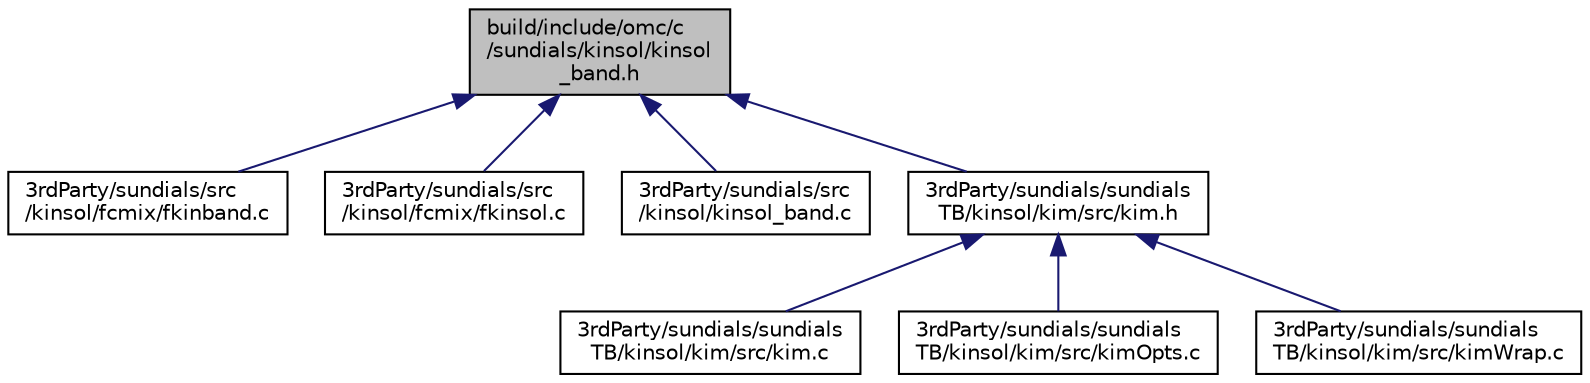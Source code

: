digraph "build/include/omc/c/sundials/kinsol/kinsol_band.h"
{
  edge [fontname="Helvetica",fontsize="10",labelfontname="Helvetica",labelfontsize="10"];
  node [fontname="Helvetica",fontsize="10",shape=record];
  Node3 [label="build/include/omc/c\l/sundials/kinsol/kinsol\l_band.h",height=0.2,width=0.4,color="black", fillcolor="grey75", style="filled", fontcolor="black"];
  Node3 -> Node4 [dir="back",color="midnightblue",fontsize="10",style="solid",fontname="Helvetica"];
  Node4 [label="3rdParty/sundials/src\l/kinsol/fcmix/fkinband.c",height=0.2,width=0.4,color="black", fillcolor="white", style="filled",URL="$d2/d14/fkinband_8c.html"];
  Node3 -> Node5 [dir="back",color="midnightblue",fontsize="10",style="solid",fontname="Helvetica"];
  Node5 [label="3rdParty/sundials/src\l/kinsol/fcmix/fkinsol.c",height=0.2,width=0.4,color="black", fillcolor="white", style="filled",URL="$d7/df9/fkinsol_8c.html"];
  Node3 -> Node6 [dir="back",color="midnightblue",fontsize="10",style="solid",fontname="Helvetica"];
  Node6 [label="3rdParty/sundials/src\l/kinsol/kinsol_band.c",height=0.2,width=0.4,color="black", fillcolor="white", style="filled",URL="$d5/d07/kinsol__band_8c.html"];
  Node3 -> Node7 [dir="back",color="midnightblue",fontsize="10",style="solid",fontname="Helvetica"];
  Node7 [label="3rdParty/sundials/sundials\lTB/kinsol/kim/src/kim.h",height=0.2,width=0.4,color="black", fillcolor="white", style="filled",URL="$dc/def/kim_8h.html"];
  Node7 -> Node8 [dir="back",color="midnightblue",fontsize="10",style="solid",fontname="Helvetica"];
  Node8 [label="3rdParty/sundials/sundials\lTB/kinsol/kim/src/kim.c",height=0.2,width=0.4,color="black", fillcolor="white", style="filled",URL="$da/db0/kim_8c.html"];
  Node7 -> Node9 [dir="back",color="midnightblue",fontsize="10",style="solid",fontname="Helvetica"];
  Node9 [label="3rdParty/sundials/sundials\lTB/kinsol/kim/src/kimOpts.c",height=0.2,width=0.4,color="black", fillcolor="white", style="filled",URL="$d0/ddf/kim_opts_8c.html"];
  Node7 -> Node10 [dir="back",color="midnightblue",fontsize="10",style="solid",fontname="Helvetica"];
  Node10 [label="3rdParty/sundials/sundials\lTB/kinsol/kim/src/kimWrap.c",height=0.2,width=0.4,color="black", fillcolor="white", style="filled",URL="$df/d9f/kim_wrap_8c.html"];
}
